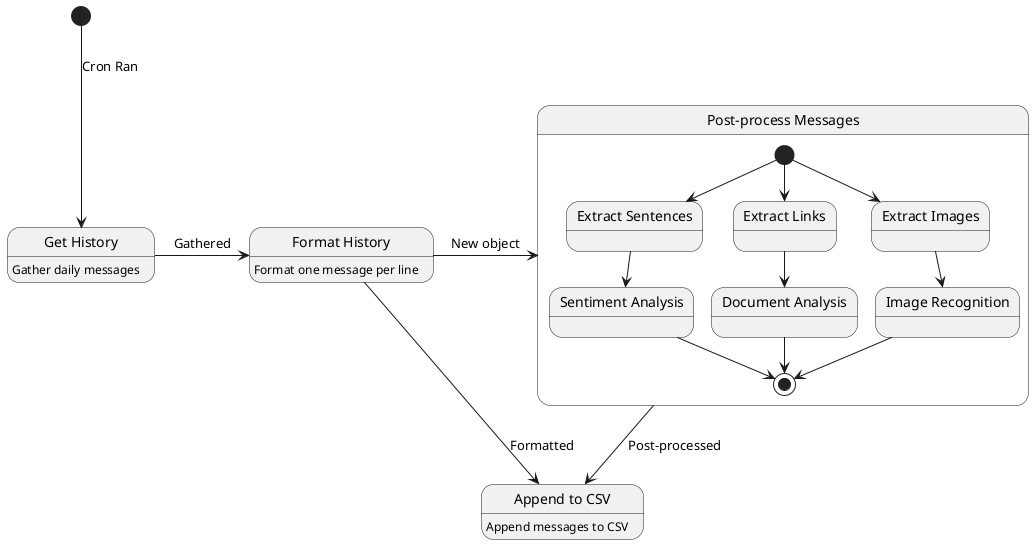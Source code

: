 @startuml

state GetChannelHistory as "Get History" : Gather daily messages
state FormatChannelHistory as "Format History" : Format one message per line
state AppendData as "Append to CSV" : Append messages to CSV

state ProcessMessages as "Post-process Messages" {
  state ExtractSentences as "Extract Sentences"
  state ExtractLinks as "Extract Links"
  state ExtractImages as "Extract Images"
  state SentimentAnalysis as "Sentiment Analysis"
  state DocumentAnalysis as "Document Analysis"
  state ImageRecognition as "Image Recognition"

  [*] --> ExtractSentences
  [*] --> ExtractLinks
  [*] --> ExtractImages

  ExtractSentences --> SentimentAnalysis
  ExtractLinks --> DocumentAnalysis
  ExtractImages --> ImageRecognition

  SentimentAnalysis --> [*]
  DocumentAnalysis --> [*]
  ImageRecognition --> [*]
}

[*] --> GetChannelHistory : Cron Ran
GetChannelHistory -> FormatChannelHistory : Gathered
FormatChannelHistory --> AppendData : Formatted
FormatChannelHistory -> ProcessMessages: New object
ProcessMessages --> AppendData : Post-processed

@enduml